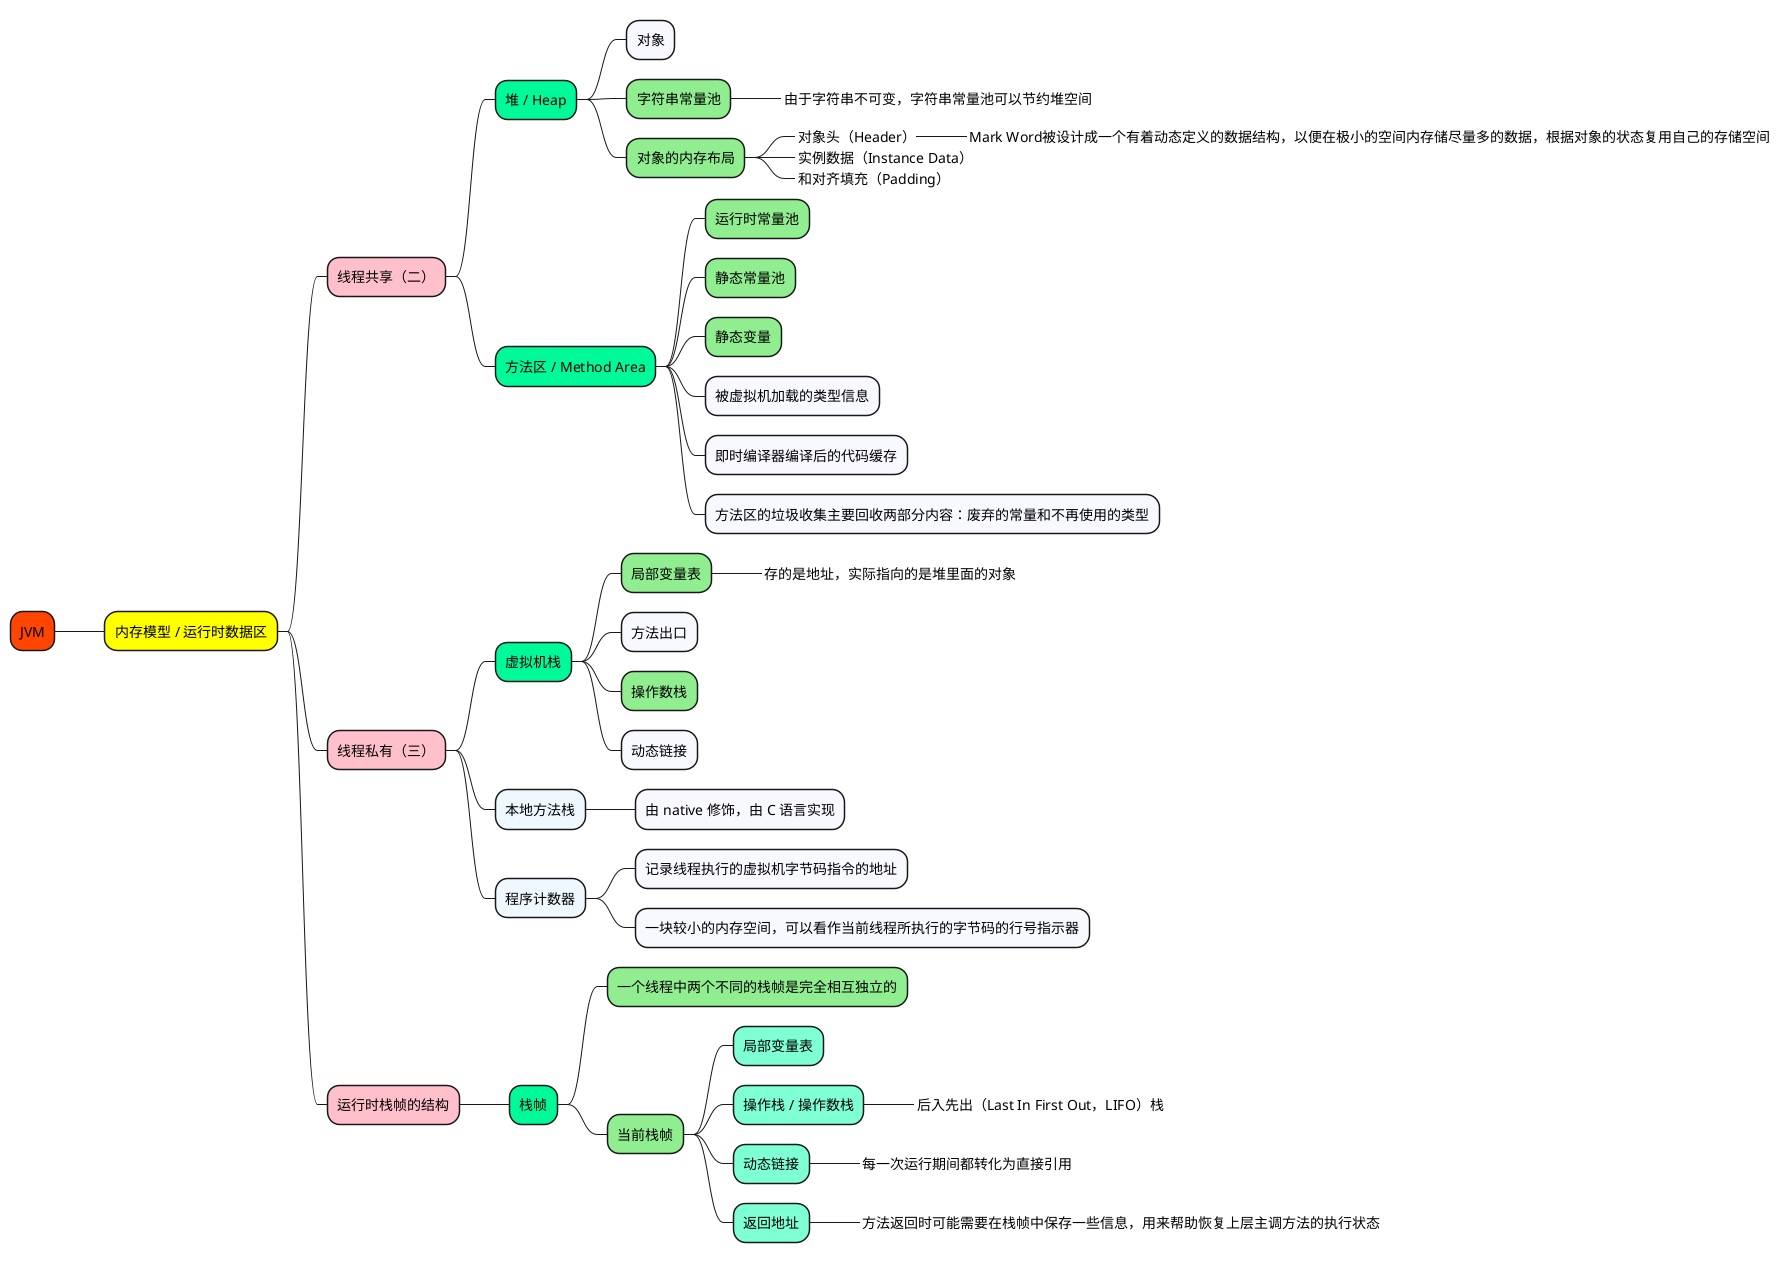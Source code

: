 @startmindmap

+[#OrangeRed] JVM

++[#yellow] 内存模型 / 运行时数据区

+++[#Pink] 线程共享（二）

++++[#MediumSpringGreen] 堆 / Heap

+++++[#GhostWhite] 对象
+++++[#LightGreen] 字符串常量池
++++++[#Aquamarine]_ 由于字符串不可变，字符串常量池可以节约堆空间

+++++[#LightGreen] 对象的内存布局
++++++[#Aquamarine]_ 对象头（Header）
+++++++[#Aquamarine]_ Mark Word被设计成一个有着动态定义的数据结构，以便在极小的空间内存储尽量多的数据，根据对象的状态复用自己的存储空间
++++++[#Aquamarine]_ 实例数据（Instance Data）
++++++[#Aquamarine]_ 和对齐填充（Padding）


++++[#MediumSpringGreen] 方法区 / Method Area

+++++[#LightGreen] 运行时常量池
+++++[#LightGreen] 静态常量池
+++++[#LightGreen] 静态变量
+++++[#GhostWhite] 被虚拟机加载的类型信息
+++++[#GhostWhite] 即时编译器编译后的代码缓存
+++++[#GhostWhite] 方法区的垃圾收集主要回收两部分内容：废弃的常量和不再使用的类型


+++[#Pink] 线程私有（三）

++++[#MediumSpringGreen] 虚拟机栈
+++++[#LightGreen] 局部变量表
++++++[#MediumSpringGreen]_ 存的是地址，实际指向的是堆里面的对象
+++++[#GhostWhite] 方法出口
+++++[#LightGreen] 操作数栈
+++++[#GhostWhite] 动态链接

++++[#AliceBlue] 本地方法栈
+++++[#GhostWhite] 由 native 修饰，由 C 语言实现

++++[#AliceBlue] 程序计数器
+++++[#GhostWhite] 记录线程执行的虚拟机字节码指令的地址
+++++[#GhostWhite] 一块较小的内存空间，可以看作当前线程所执行的字节码的行号指示器



+++[#Pink] 运行时栈帧的结构

++++[#MediumSpringGreen] 栈帧
+++++[#LightGreen] 一个线程中两个不同的栈帧是完全相互独立的
+++++[#LightGreen] 当前栈帧
++++++[#Aquamarine] 局部变量表
++++++[#Aquamarine] 操作栈 / 操作数栈
+++++++[#Aquamarine]_ 后入先出（Last In First Out，LIFO）栈
++++++[#Aquamarine] 动态链接
+++++++[#Aquamarine]_ 每一次运行期间都转化为直接引用
++++++[#Aquamarine] 返回地址
+++++++[#Aquamarine]_ 方法返回时可能需要在栈帧中保存一些信息，用来帮助恢复上层主调方法的执行状态






@endmindmap